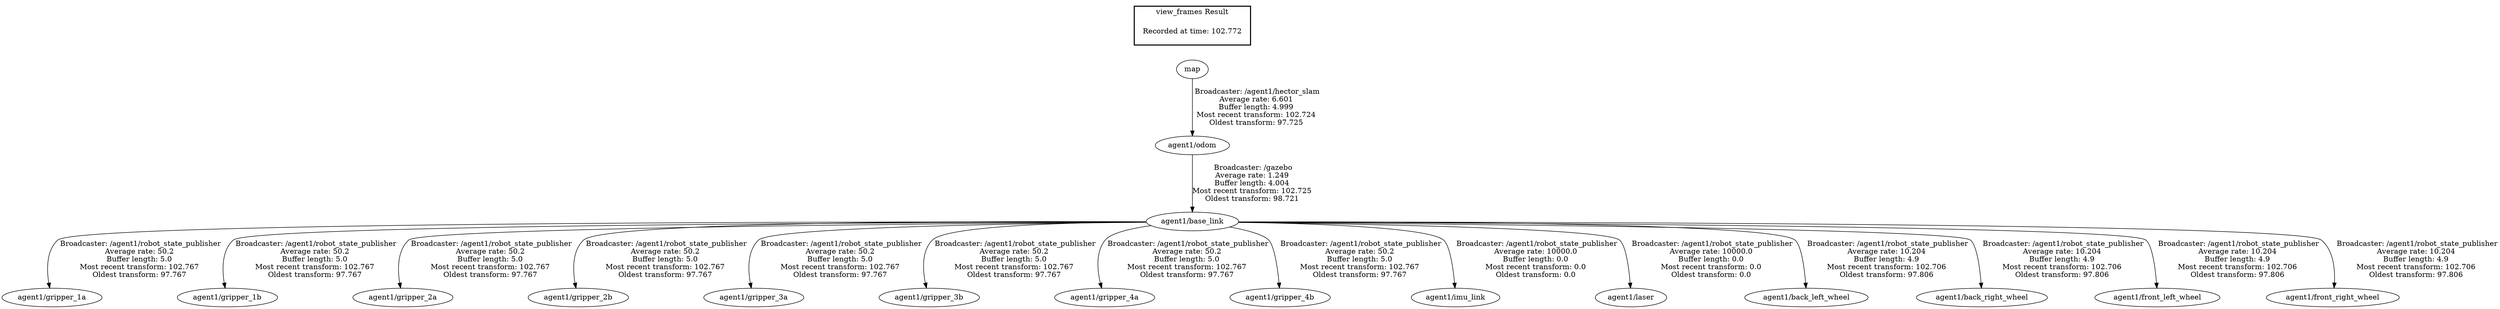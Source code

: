 digraph G {
"agent1/base_link" -> "agent1/gripper_1a"[label=" Broadcaster: /agent1/robot_state_publisher\nAverage rate: 50.2\nBuffer length: 5.0\nMost recent transform: 102.767\nOldest transform: 97.767\n"];
"agent1/odom" -> "agent1/base_link"[label=" Broadcaster: /gazebo\nAverage rate: 1.249\nBuffer length: 4.004\nMost recent transform: 102.725\nOldest transform: 98.721\n"];
"agent1/base_link" -> "agent1/gripper_1b"[label=" Broadcaster: /agent1/robot_state_publisher\nAverage rate: 50.2\nBuffer length: 5.0\nMost recent transform: 102.767\nOldest transform: 97.767\n"];
"agent1/base_link" -> "agent1/gripper_2a"[label=" Broadcaster: /agent1/robot_state_publisher\nAverage rate: 50.2\nBuffer length: 5.0\nMost recent transform: 102.767\nOldest transform: 97.767\n"];
"agent1/base_link" -> "agent1/gripper_2b"[label=" Broadcaster: /agent1/robot_state_publisher\nAverage rate: 50.2\nBuffer length: 5.0\nMost recent transform: 102.767\nOldest transform: 97.767\n"];
"agent1/base_link" -> "agent1/gripper_3a"[label=" Broadcaster: /agent1/robot_state_publisher\nAverage rate: 50.2\nBuffer length: 5.0\nMost recent transform: 102.767\nOldest transform: 97.767\n"];
"agent1/base_link" -> "agent1/gripper_3b"[label=" Broadcaster: /agent1/robot_state_publisher\nAverage rate: 50.2\nBuffer length: 5.0\nMost recent transform: 102.767\nOldest transform: 97.767\n"];
"agent1/base_link" -> "agent1/gripper_4a"[label=" Broadcaster: /agent1/robot_state_publisher\nAverage rate: 50.2\nBuffer length: 5.0\nMost recent transform: 102.767\nOldest transform: 97.767\n"];
"agent1/base_link" -> "agent1/gripper_4b"[label=" Broadcaster: /agent1/robot_state_publisher\nAverage rate: 50.2\nBuffer length: 5.0\nMost recent transform: 102.767\nOldest transform: 97.767\n"];
"agent1/base_link" -> "agent1/imu_link"[label=" Broadcaster: /agent1/robot_state_publisher\nAverage rate: 10000.0\nBuffer length: 0.0\nMost recent transform: 0.0\nOldest transform: 0.0\n"];
"agent1/base_link" -> "agent1/laser"[label=" Broadcaster: /agent1/robot_state_publisher\nAverage rate: 10000.0\nBuffer length: 0.0\nMost recent transform: 0.0\nOldest transform: 0.0\n"];
"agent1/base_link" -> "agent1/back_left_wheel"[label=" Broadcaster: /agent1/robot_state_publisher\nAverage rate: 10.204\nBuffer length: 4.9\nMost recent transform: 102.706\nOldest transform: 97.806\n"];
"agent1/base_link" -> "agent1/back_right_wheel"[label=" Broadcaster: /agent1/robot_state_publisher\nAverage rate: 10.204\nBuffer length: 4.9\nMost recent transform: 102.706\nOldest transform: 97.806\n"];
"agent1/base_link" -> "agent1/front_left_wheel"[label=" Broadcaster: /agent1/robot_state_publisher\nAverage rate: 10.204\nBuffer length: 4.9\nMost recent transform: 102.706\nOldest transform: 97.806\n"];
"agent1/base_link" -> "agent1/front_right_wheel"[label=" Broadcaster: /agent1/robot_state_publisher\nAverage rate: 10.204\nBuffer length: 4.9\nMost recent transform: 102.706\nOldest transform: 97.806\n"];
"map" -> "agent1/odom"[label=" Broadcaster: /agent1/hector_slam\nAverage rate: 6.601\nBuffer length: 4.999\nMost recent transform: 102.724\nOldest transform: 97.725\n"];
edge [style=invis];
 subgraph cluster_legend { style=bold; color=black; label ="view_frames Result";
"Recorded at time: 102.772"[ shape=plaintext ] ;
}->"map";
}